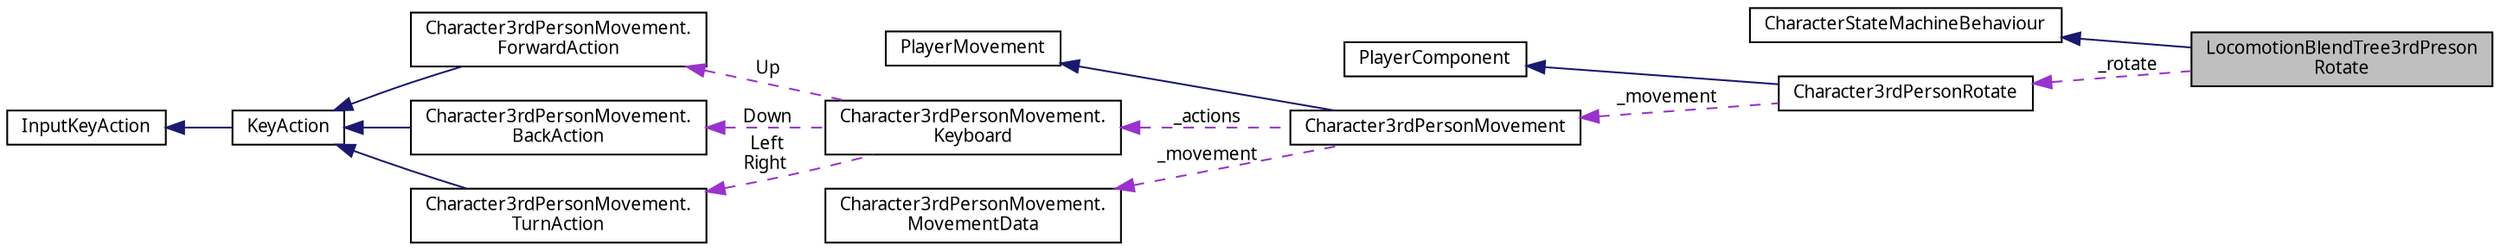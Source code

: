 digraph "LocomotionBlendTree3rdPresonRotate"
{
 // LATEX_PDF_SIZE
  edge [fontname="Calibrii",fontsize="10",labelfontname="Calibrii",labelfontsize="10"];
  node [fontname="Calibrii",fontsize="10",shape=record];
  rankdir="LR";
  Node1 [label="LocomotionBlendTree3rdPreson\lRotate",height=0.2,width=0.4,color="black", fillcolor="grey75", style="filled", fontcolor="black",tooltip=" "];
  Node2 -> Node1 [dir="back",color="midnightblue",fontsize="10",style="solid",fontname="Calibrii"];
  Node2 [label="CharacterStateMachineBehaviour",height=0.2,width=0.4,color="black", fillcolor="white", style="filled",tooltip=" "];
  Node3 -> Node1 [dir="back",color="darkorchid3",fontsize="10",style="dashed",label=" _rotate" ,fontname="Calibrii"];
  Node3 [label="Character3rdPersonRotate",height=0.2,width=0.4,color="black", fillcolor="white", style="filled",URL="$df/ddd/classCharacter3rdPersonRotate.html",tooltip=" "];
  Node4 -> Node3 [dir="back",color="midnightblue",fontsize="10",style="solid",fontname="Calibrii"];
  Node4 [label="PlayerComponent",height=0.2,width=0.4,color="black", fillcolor="white", style="filled",tooltip=" "];
  Node5 -> Node3 [dir="back",color="darkorchid3",fontsize="10",style="dashed",label=" _movement" ,fontname="Calibrii"];
  Node5 [label="Character3rdPersonMovement",height=0.2,width=0.4,color="black", fillcolor="white", style="filled",URL="$dd/d01/classCharacter3rdPersonMovement.html",tooltip=" "];
  Node6 -> Node5 [dir="back",color="midnightblue",fontsize="10",style="solid",fontname="Calibrii"];
  Node6 [label="PlayerMovement",height=0.2,width=0.4,color="black", fillcolor="white", style="filled",tooltip=" "];
  Node7 -> Node5 [dir="back",color="darkorchid3",fontsize="10",style="dashed",label=" _actions" ,fontname="Calibrii"];
  Node7 [label="Character3rdPersonMovement.\lKeyboard",height=0.2,width=0.4,color="black", fillcolor="white", style="filled",URL="$d7/d37/classCharacter3rdPersonMovement_1_1Keyboard.html",tooltip=" "];
  Node8 -> Node7 [dir="back",color="darkorchid3",fontsize="10",style="dashed",label=" Up" ,fontname="Calibrii"];
  Node8 [label="Character3rdPersonMovement.\lForwardAction",height=0.2,width=0.4,color="black", fillcolor="white", style="filled",URL="$d2/d89/classCharacter3rdPersonMovement_1_1ForwardAction.html",tooltip=" "];
  Node9 -> Node8 [dir="back",color="midnightblue",fontsize="10",style="solid",fontname="Calibrii"];
  Node9 [label="KeyAction",height=0.2,width=0.4,color="black", fillcolor="white", style="filled",URL="$d5/d95/classCharacter3rdPersonMovement_1_1KeyAction.html",tooltip=" "];
  Node10 -> Node9 [dir="back",color="midnightblue",fontsize="10",style="solid",fontname="Calibrii"];
  Node10 [label="InputKeyAction",height=0.2,width=0.4,color="black", fillcolor="white", style="filled",tooltip=" "];
  Node11 -> Node7 [dir="back",color="darkorchid3",fontsize="10",style="dashed",label=" Down" ,fontname="Calibrii"];
  Node11 [label="Character3rdPersonMovement.\lBackAction",height=0.2,width=0.4,color="black", fillcolor="white", style="filled",URL="$d0/d4b/classCharacter3rdPersonMovement_1_1BackAction.html",tooltip=" "];
  Node9 -> Node11 [dir="back",color="midnightblue",fontsize="10",style="solid",fontname="Calibrii"];
  Node12 -> Node7 [dir="back",color="darkorchid3",fontsize="10",style="dashed",label=" Left\nRight" ,fontname="Calibrii"];
  Node12 [label="Character3rdPersonMovement.\lTurnAction",height=0.2,width=0.4,color="black", fillcolor="white", style="filled",URL="$d0/d7c/classCharacter3rdPersonMovement_1_1TurnAction.html",tooltip=" "];
  Node9 -> Node12 [dir="back",color="midnightblue",fontsize="10",style="solid",fontname="Calibrii"];
  Node13 -> Node5 [dir="back",color="darkorchid3",fontsize="10",style="dashed",label=" _movement" ,fontname="Calibrii"];
  Node13 [label="Character3rdPersonMovement.\lMovementData",height=0.2,width=0.4,color="black", fillcolor="white", style="filled",URL="$d1/db5/classCharacter3rdPersonMovement_1_1MovementData.html",tooltip=" "];
}
